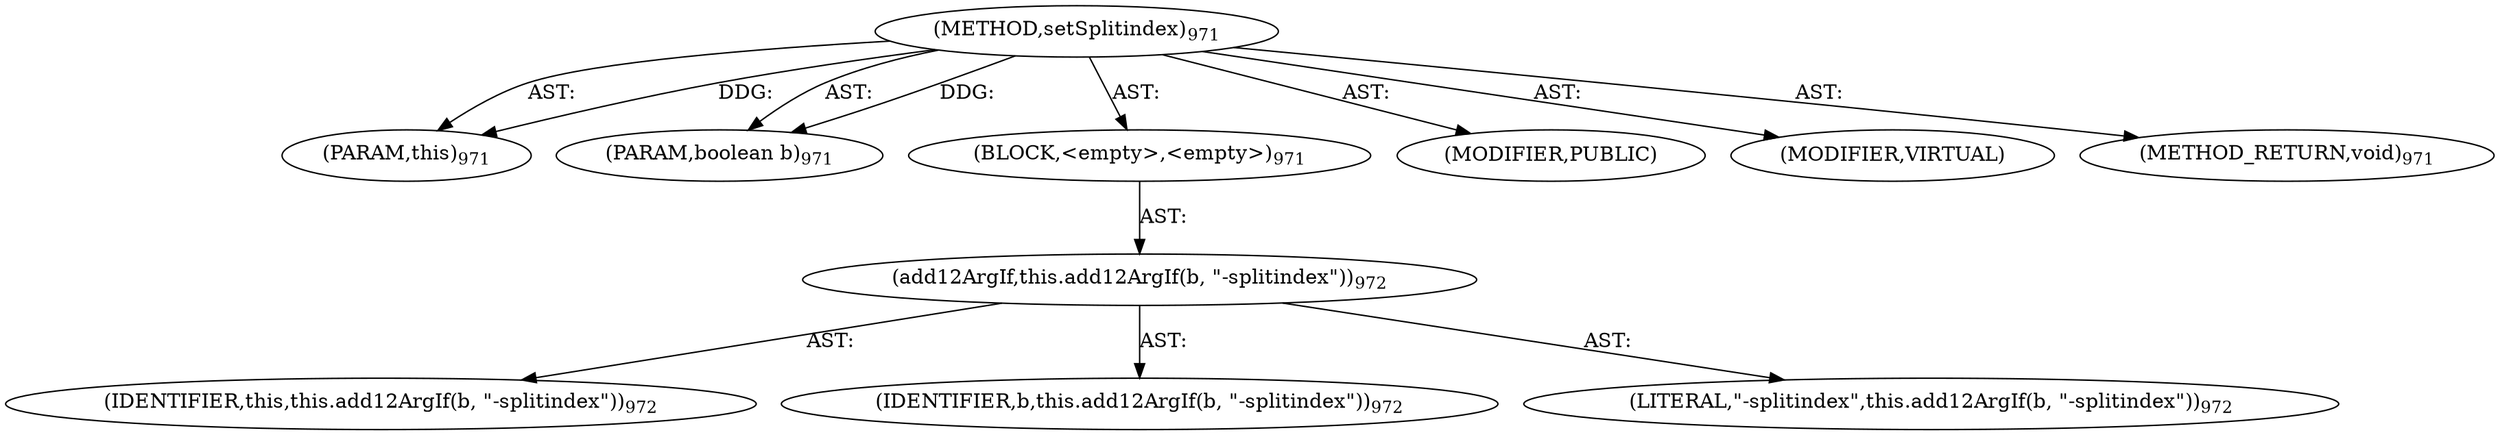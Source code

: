 digraph "setSplitindex" {  
"111669149768" [label = <(METHOD,setSplitindex)<SUB>971</SUB>> ]
"115964117028" [label = <(PARAM,this)<SUB>971</SUB>> ]
"115964117160" [label = <(PARAM,boolean b)<SUB>971</SUB>> ]
"25769803883" [label = <(BLOCK,&lt;empty&gt;,&lt;empty&gt;)<SUB>971</SUB>> ]
"30064771395" [label = <(add12ArgIf,this.add12ArgIf(b, &quot;-splitindex&quot;))<SUB>972</SUB>> ]
"68719476776" [label = <(IDENTIFIER,this,this.add12ArgIf(b, &quot;-splitindex&quot;))<SUB>972</SUB>> ]
"68719477042" [label = <(IDENTIFIER,b,this.add12ArgIf(b, &quot;-splitindex&quot;))<SUB>972</SUB>> ]
"90194313259" [label = <(LITERAL,&quot;-splitindex&quot;,this.add12ArgIf(b, &quot;-splitindex&quot;))<SUB>972</SUB>> ]
"133143986369" [label = <(MODIFIER,PUBLIC)> ]
"133143986370" [label = <(MODIFIER,VIRTUAL)> ]
"128849018952" [label = <(METHOD_RETURN,void)<SUB>971</SUB>> ]
  "111669149768" -> "115964117028"  [ label = "AST: "] 
  "111669149768" -> "115964117160"  [ label = "AST: "] 
  "111669149768" -> "25769803883"  [ label = "AST: "] 
  "111669149768" -> "133143986369"  [ label = "AST: "] 
  "111669149768" -> "133143986370"  [ label = "AST: "] 
  "111669149768" -> "128849018952"  [ label = "AST: "] 
  "25769803883" -> "30064771395"  [ label = "AST: "] 
  "30064771395" -> "68719476776"  [ label = "AST: "] 
  "30064771395" -> "68719477042"  [ label = "AST: "] 
  "30064771395" -> "90194313259"  [ label = "AST: "] 
  "111669149768" -> "115964117028"  [ label = "DDG: "] 
  "111669149768" -> "115964117160"  [ label = "DDG: "] 
}
